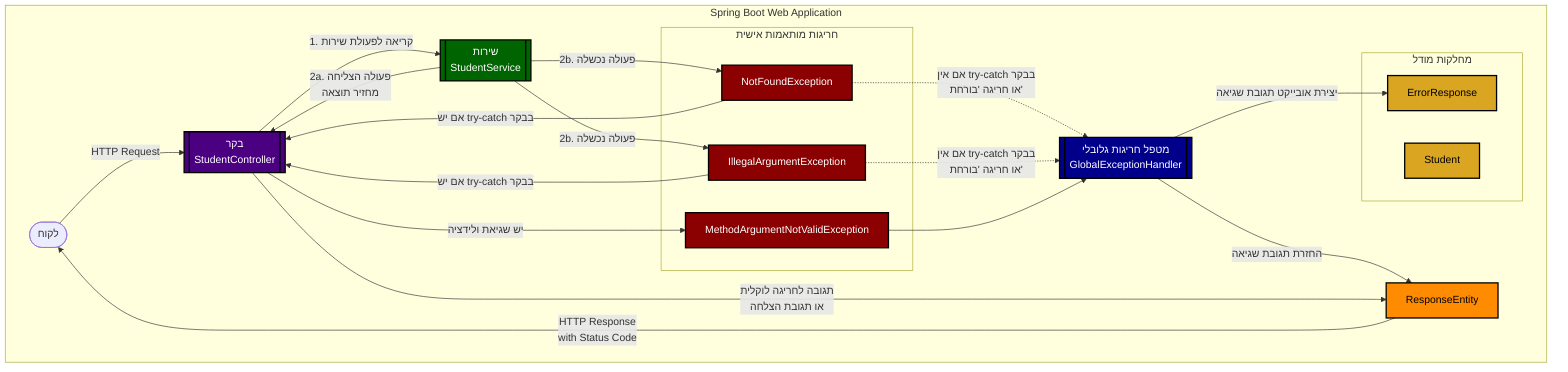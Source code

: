 flowchart TD
    Client([לקוח]) --> |HTTP Request| Controller

    subgraph Spring["Spring Boot Web Application"]
        Controller[["בקר<br>StudentController"]]
        Service[["שירות<br>StudentService"]]
        Handler[["מטפל חריגות גלובלי<br>GlobalExceptionHandler"]]

        subgraph Exceptions["חריגות מותאמות אישית"]
            NotFound["NotFoundException"]
            IllegalArg["IllegalArgumentException"]
            ValidationEx["MethodArgumentNotValidException"]
        end

        subgraph ModelClasses["מחלקות מודל"]
            ErrorResp["ErrorResponse"]
            Student["Student"]
        end

        Controller --> |1. קריאה לפעולת שירות| Service

        Service --> |2a. פעולה הצליחה<br>מחזיר תוצאה| Controller

        Service --> |2b. פעולה נכשלה| NotFound
        Service --> |2b. פעולה נכשלה| IllegalArg

        Controller --> |יש שגיאת ולידציה| ValidationEx

    %% טיפול בחריגות ברמה לוקלית
        NotFound --> |אם יש try-catch בבקר| Controller
        IllegalArg --> |אם יש try-catch בבקר| Controller

    %% טיפול בחריגות ברמה גלובלית
        NotFound -.-> |אם אין try-catch בבקר<br>או חריגה 'בורחת'| Handler
        IllegalArg -.-> |אם אין try-catch בבקר<br>או חריגה 'בורחת'| Handler
        ValidationEx --> Handler

        Handler --> |יצירת אובייקט תגובת שגיאה| ErrorResp
        Handler --> |החזרת תגובת שגיאה| ResponseEntity

    %% תגובות אפשריות
        Controller --> |תגובה לחריגה לוקלית<br>או תגובת הצלחה| ResponseEntity["ResponseEntity"]

        ResponseEntity --> |HTTP Response<br>with Status Code| Client
    end

    classDef controller fill:#4B0082,color:#FFFFFF,stroke:#000000,stroke-width:2px
    classDef service fill:#006400,color:#FFFFFF,stroke:#000000,stroke-width:2px
    classDef exception fill:#8B0000,color:#FFFFFF,stroke:#000000,stroke-width:2px
    classDef handler fill:#00008B,color:#FFFFFF,stroke:#000000,stroke-width:2px
    classDef model fill:#DAA520,color:#000000,stroke:#000000,stroke-width:2px
    classDef response fill:#FF8C00,color:#000000,stroke:#000000,stroke-width:2px

    class Controller controller
    class Service service
    class Handler handler
    class NotFound,IllegalArg,ValidationEx exception
    class ErrorResp,Student model
    class ResponseEntity response